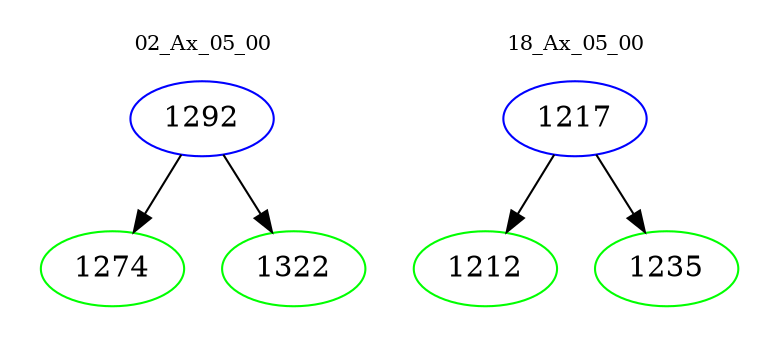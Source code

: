 digraph{
subgraph cluster_0 {
color = white
label = "02_Ax_05_00";
fontsize=10;
T0_1292 [label="1292", color="blue"]
T0_1292 -> T0_1274 [color="black"]
T0_1274 [label="1274", color="green"]
T0_1292 -> T0_1322 [color="black"]
T0_1322 [label="1322", color="green"]
}
subgraph cluster_1 {
color = white
label = "18_Ax_05_00";
fontsize=10;
T1_1217 [label="1217", color="blue"]
T1_1217 -> T1_1212 [color="black"]
T1_1212 [label="1212", color="green"]
T1_1217 -> T1_1235 [color="black"]
T1_1235 [label="1235", color="green"]
}
}
